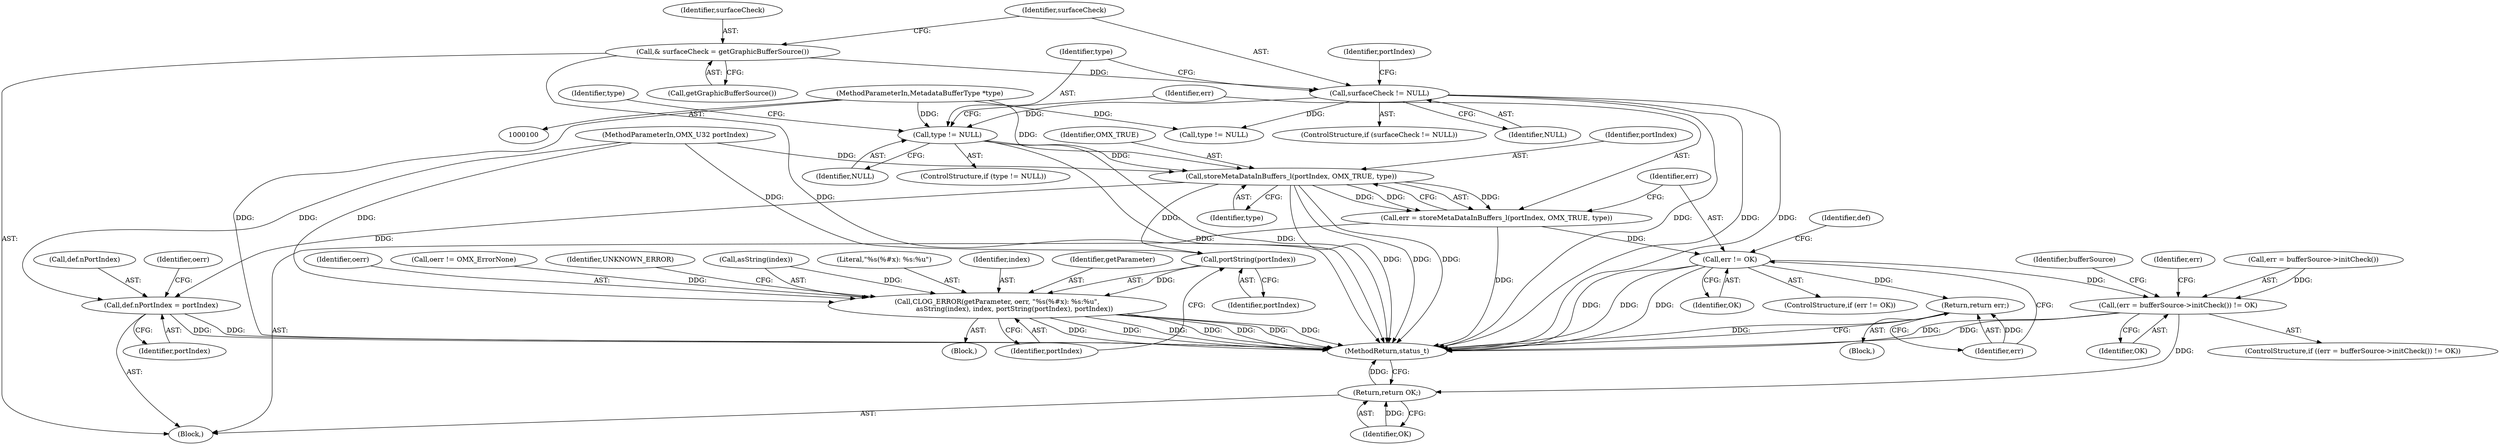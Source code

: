 digraph "1_Android_0f177948ae2640bfe4d70f8e4248e106406b3b0a_7@pointer" {
"1000134" [label="(Call,type != NULL)"];
"1000103" [label="(MethodParameterIn,MetadataBufferType *type)"];
"1000111" [label="(Call,surfaceCheck != NULL)"];
"1000107" [label="(Call,& surfaceCheck = getGraphicBufferSource())"];
"1000144" [label="(Call,storeMetaDataInBuffers_l(portIndex, OMX_TRUE, type))"];
"1000142" [label="(Call,err = storeMetaDataInBuffers_l(portIndex, OMX_TRUE, type))"];
"1000149" [label="(Call,err != OK)"];
"1000153" [label="(Return,return err;)"];
"1000247" [label="(Call,(err = bufferSource->initCheck()) != OK)"];
"1000257" [label="(Return,return OK;)"];
"1000159" [label="(Call,def.nPortIndex = portIndex)"];
"1000188" [label="(Call,portString(portIndex))"];
"1000181" [label="(Call,CLOG_ERROR(getParameter, oerr, \"%s(%#x): %s:%u\",\n                asString(index), index, portString(portIndex), portIndex))"];
"1000246" [label="(ControlStructure,if ((err = bufferSource->initCheck()) != OK))"];
"1000154" [label="(Identifier,err)"];
"1000259" [label="(MethodReturn,status_t)"];
"1000101" [label="(MethodParameterIn,OMX_U32 portIndex)"];
"1000142" [label="(Call,err = storeMetaDataInBuffers_l(portIndex, OMX_TRUE, type))"];
"1000140" [label="(Identifier,type)"];
"1000183" [label="(Identifier,oerr)"];
"1000110" [label="(ControlStructure,if (surfaceCheck != NULL))"];
"1000153" [label="(Return,return err;)"];
"1000103" [label="(MethodParameterIn,MetadataBufferType *type)"];
"1000108" [label="(Identifier,surfaceCheck)"];
"1000163" [label="(Identifier,portIndex)"];
"1000118" [label="(Identifier,portIndex)"];
"1000173" [label="(Call,oerr != OMX_ErrorNone)"];
"1000136" [label="(Identifier,NULL)"];
"1000251" [label="(Identifier,OK)"];
"1000135" [label="(Identifier,type)"];
"1000176" [label="(Block,)"];
"1000258" [label="(Identifier,OK)"];
"1000150" [label="(Identifier,err)"];
"1000113" [label="(Identifier,NULL)"];
"1000151" [label="(Identifier,OK)"];
"1000192" [label="(Identifier,UNKNOWN_ERROR)"];
"1000254" [label="(Identifier,err)"];
"1000257" [label="(Return,return OK;)"];
"1000147" [label="(Identifier,type)"];
"1000111" [label="(Call,surfaceCheck != NULL)"];
"1000160" [label="(Call,def.nPortIndex)"];
"1000112" [label="(Identifier,surfaceCheck)"];
"1000185" [label="(Call,asString(index))"];
"1000133" [label="(ControlStructure,if (type != NULL))"];
"1000107" [label="(Call,& surfaceCheck = getGraphicBufferSource())"];
"1000134" [label="(Call,type != NULL)"];
"1000145" [label="(Identifier,portIndex)"];
"1000149" [label="(Call,err != OK)"];
"1000184" [label="(Literal,\"%s(%#x): %s:%u\")"];
"1000104" [label="(Block,)"];
"1000189" [label="(Identifier,portIndex)"];
"1000152" [label="(Block,)"];
"1000187" [label="(Identifier,index)"];
"1000158" [label="(Identifier,def)"];
"1000248" [label="(Call,err = bufferSource->initCheck())"];
"1000247" [label="(Call,(err = bufferSource->initCheck()) != OK)"];
"1000148" [label="(ControlStructure,if (err != OK))"];
"1000146" [label="(Identifier,OMX_TRUE)"];
"1000256" [label="(Identifier,bufferSource)"];
"1000188" [label="(Call,portString(portIndex))"];
"1000159" [label="(Call,def.nPortIndex = portIndex)"];
"1000143" [label="(Identifier,err)"];
"1000166" [label="(Identifier,oerr)"];
"1000181" [label="(Call,CLOG_ERROR(getParameter, oerr, \"%s(%#x): %s:%u\",\n                asString(index), index, portString(portIndex), portIndex))"];
"1000121" [label="(Call,type != NULL)"];
"1000182" [label="(Identifier,getParameter)"];
"1000109" [label="(Call,getGraphicBufferSource())"];
"1000190" [label="(Identifier,portIndex)"];
"1000144" [label="(Call,storeMetaDataInBuffers_l(portIndex, OMX_TRUE, type))"];
"1000134" -> "1000133"  [label="AST: "];
"1000134" -> "1000136"  [label="CFG: "];
"1000135" -> "1000134"  [label="AST: "];
"1000136" -> "1000134"  [label="AST: "];
"1000140" -> "1000134"  [label="CFG: "];
"1000143" -> "1000134"  [label="CFG: "];
"1000134" -> "1000259"  [label="DDG: "];
"1000134" -> "1000259"  [label="DDG: "];
"1000103" -> "1000134"  [label="DDG: "];
"1000111" -> "1000134"  [label="DDG: "];
"1000134" -> "1000144"  [label="DDG: "];
"1000103" -> "1000100"  [label="AST: "];
"1000103" -> "1000259"  [label="DDG: "];
"1000103" -> "1000121"  [label="DDG: "];
"1000103" -> "1000144"  [label="DDG: "];
"1000111" -> "1000110"  [label="AST: "];
"1000111" -> "1000113"  [label="CFG: "];
"1000112" -> "1000111"  [label="AST: "];
"1000113" -> "1000111"  [label="AST: "];
"1000118" -> "1000111"  [label="CFG: "];
"1000135" -> "1000111"  [label="CFG: "];
"1000111" -> "1000259"  [label="DDG: "];
"1000111" -> "1000259"  [label="DDG: "];
"1000111" -> "1000259"  [label="DDG: "];
"1000107" -> "1000111"  [label="DDG: "];
"1000111" -> "1000121"  [label="DDG: "];
"1000107" -> "1000104"  [label="AST: "];
"1000107" -> "1000109"  [label="CFG: "];
"1000108" -> "1000107"  [label="AST: "];
"1000109" -> "1000107"  [label="AST: "];
"1000112" -> "1000107"  [label="CFG: "];
"1000107" -> "1000259"  [label="DDG: "];
"1000144" -> "1000142"  [label="AST: "];
"1000144" -> "1000147"  [label="CFG: "];
"1000145" -> "1000144"  [label="AST: "];
"1000146" -> "1000144"  [label="AST: "];
"1000147" -> "1000144"  [label="AST: "];
"1000142" -> "1000144"  [label="CFG: "];
"1000144" -> "1000259"  [label="DDG: "];
"1000144" -> "1000259"  [label="DDG: "];
"1000144" -> "1000259"  [label="DDG: "];
"1000144" -> "1000142"  [label="DDG: "];
"1000144" -> "1000142"  [label="DDG: "];
"1000144" -> "1000142"  [label="DDG: "];
"1000101" -> "1000144"  [label="DDG: "];
"1000144" -> "1000159"  [label="DDG: "];
"1000144" -> "1000188"  [label="DDG: "];
"1000142" -> "1000104"  [label="AST: "];
"1000143" -> "1000142"  [label="AST: "];
"1000150" -> "1000142"  [label="CFG: "];
"1000142" -> "1000259"  [label="DDG: "];
"1000142" -> "1000149"  [label="DDG: "];
"1000149" -> "1000148"  [label="AST: "];
"1000149" -> "1000151"  [label="CFG: "];
"1000150" -> "1000149"  [label="AST: "];
"1000151" -> "1000149"  [label="AST: "];
"1000154" -> "1000149"  [label="CFG: "];
"1000158" -> "1000149"  [label="CFG: "];
"1000149" -> "1000259"  [label="DDG: "];
"1000149" -> "1000259"  [label="DDG: "];
"1000149" -> "1000259"  [label="DDG: "];
"1000149" -> "1000153"  [label="DDG: "];
"1000149" -> "1000247"  [label="DDG: "];
"1000153" -> "1000152"  [label="AST: "];
"1000153" -> "1000154"  [label="CFG: "];
"1000154" -> "1000153"  [label="AST: "];
"1000259" -> "1000153"  [label="CFG: "];
"1000153" -> "1000259"  [label="DDG: "];
"1000154" -> "1000153"  [label="DDG: "];
"1000247" -> "1000246"  [label="AST: "];
"1000247" -> "1000251"  [label="CFG: "];
"1000248" -> "1000247"  [label="AST: "];
"1000251" -> "1000247"  [label="AST: "];
"1000254" -> "1000247"  [label="CFG: "];
"1000256" -> "1000247"  [label="CFG: "];
"1000247" -> "1000259"  [label="DDG: "];
"1000247" -> "1000259"  [label="DDG: "];
"1000248" -> "1000247"  [label="DDG: "];
"1000247" -> "1000257"  [label="DDG: "];
"1000257" -> "1000104"  [label="AST: "];
"1000257" -> "1000258"  [label="CFG: "];
"1000258" -> "1000257"  [label="AST: "];
"1000259" -> "1000257"  [label="CFG: "];
"1000257" -> "1000259"  [label="DDG: "];
"1000258" -> "1000257"  [label="DDG: "];
"1000159" -> "1000104"  [label="AST: "];
"1000159" -> "1000163"  [label="CFG: "];
"1000160" -> "1000159"  [label="AST: "];
"1000163" -> "1000159"  [label="AST: "];
"1000166" -> "1000159"  [label="CFG: "];
"1000159" -> "1000259"  [label="DDG: "];
"1000159" -> "1000259"  [label="DDG: "];
"1000101" -> "1000159"  [label="DDG: "];
"1000188" -> "1000181"  [label="AST: "];
"1000188" -> "1000189"  [label="CFG: "];
"1000189" -> "1000188"  [label="AST: "];
"1000190" -> "1000188"  [label="CFG: "];
"1000188" -> "1000181"  [label="DDG: "];
"1000101" -> "1000188"  [label="DDG: "];
"1000181" -> "1000176"  [label="AST: "];
"1000181" -> "1000190"  [label="CFG: "];
"1000182" -> "1000181"  [label="AST: "];
"1000183" -> "1000181"  [label="AST: "];
"1000184" -> "1000181"  [label="AST: "];
"1000185" -> "1000181"  [label="AST: "];
"1000187" -> "1000181"  [label="AST: "];
"1000190" -> "1000181"  [label="AST: "];
"1000192" -> "1000181"  [label="CFG: "];
"1000181" -> "1000259"  [label="DDG: "];
"1000181" -> "1000259"  [label="DDG: "];
"1000181" -> "1000259"  [label="DDG: "];
"1000181" -> "1000259"  [label="DDG: "];
"1000181" -> "1000259"  [label="DDG: "];
"1000181" -> "1000259"  [label="DDG: "];
"1000181" -> "1000259"  [label="DDG: "];
"1000173" -> "1000181"  [label="DDG: "];
"1000185" -> "1000181"  [label="DDG: "];
"1000101" -> "1000181"  [label="DDG: "];
}
